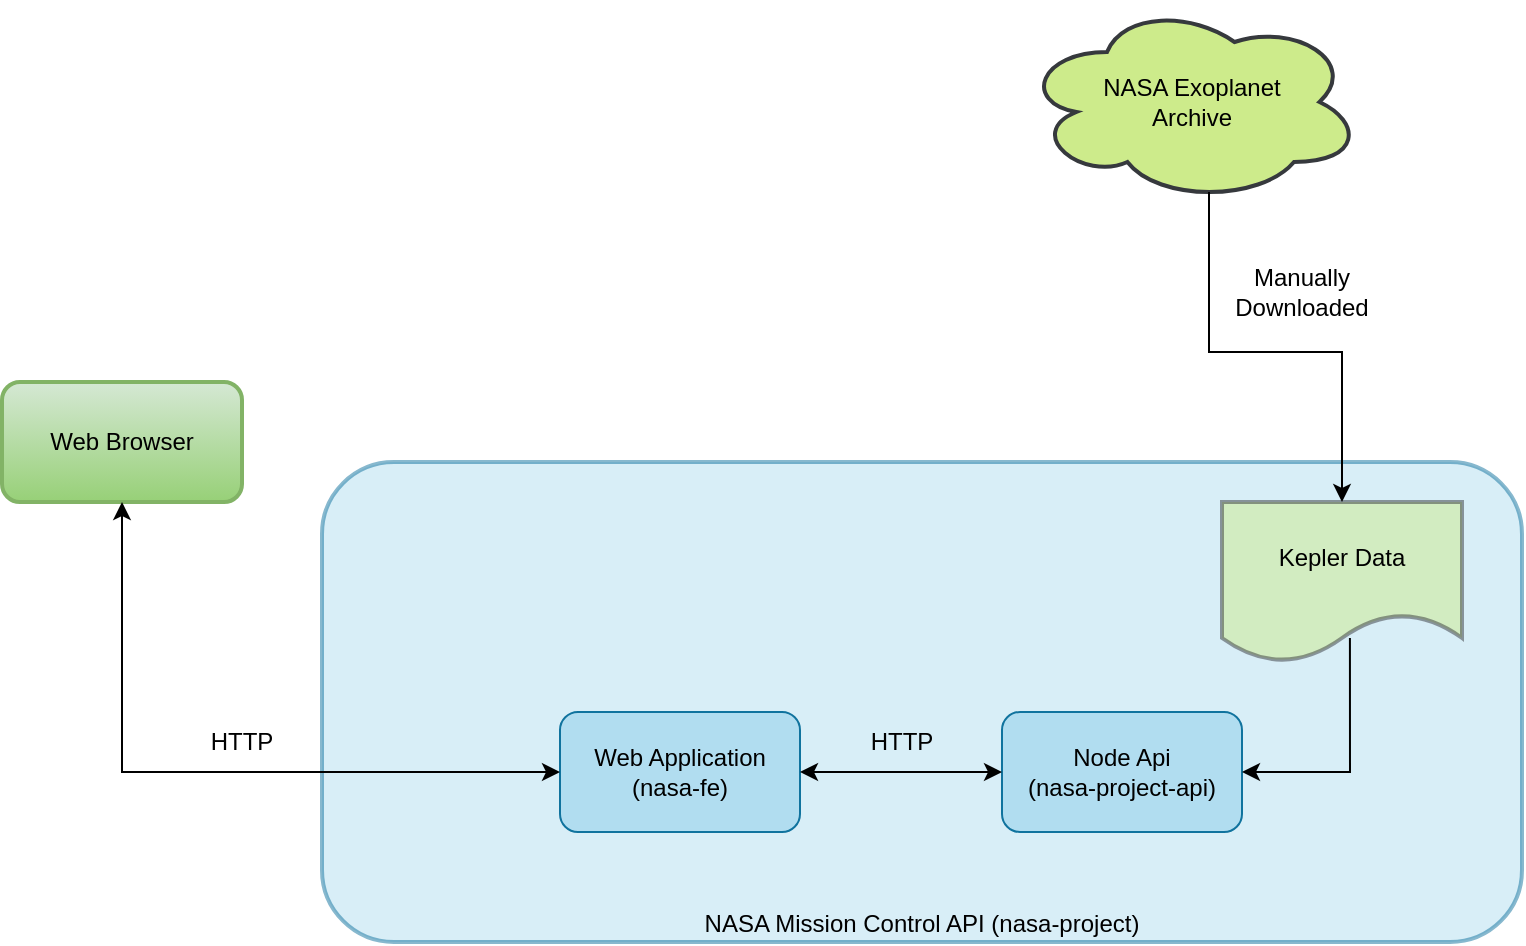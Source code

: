 <mxfile>
    <diagram id="JVeWHsNLFMFzitQ6XYen" name="Page-1">
        <mxGraphModel dx="2596" dy="800" grid="1" gridSize="10" guides="1" tooltips="1" connect="1" arrows="1" fold="1" page="1" pageScale="1" pageWidth="850" pageHeight="1100" background="#FFFFFF" math="0" shadow="0">
            <root>
                <mxCell id="0"/>
                <mxCell id="1" parent="0"/>
                <mxCell id="azna6x-sTTsmz5Hnr_kx-3" value="NASA Mission Control API (nasa-project)" style="rounded=1;whiteSpace=wrap;html=1;fillColor=#b1ddf0;strokeColor=#10739e;align=center;verticalAlign=bottom;opacity=50;strokeWidth=2;" parent="1" vertex="1">
                    <mxGeometry x="200" y="440" width="600" height="240" as="geometry"/>
                </mxCell>
                <mxCell id="azna6x-sTTsmz5Hnr_kx-5" value="&lt;font color=&quot;#000000&quot;&gt;Web Application&lt;br&gt;(nasa-fe)&lt;/font&gt;" style="rounded=1;whiteSpace=wrap;html=1;fillColor=#b1ddf0;strokeColor=#10739e;" parent="1" vertex="1">
                    <mxGeometry x="319" y="565" width="120" height="60" as="geometry"/>
                </mxCell>
                <mxCell id="azna6x-sTTsmz5Hnr_kx-6" value="&lt;font color=&quot;#000000&quot;&gt;Node Api&lt;br&gt;(nasa-project-api)&lt;/font&gt;" style="rounded=1;whiteSpace=wrap;html=1;fillColor=#b1ddf0;strokeColor=#10739e;" parent="1" vertex="1">
                    <mxGeometry x="540" y="565" width="120" height="60" as="geometry"/>
                </mxCell>
                <mxCell id="azna6x-sTTsmz5Hnr_kx-14" value="" style="endArrow=classic;startArrow=classic;html=1;rounded=0;exitX=1;exitY=0.5;exitDx=0;exitDy=0;entryX=0;entryY=0.5;entryDx=0;entryDy=0;strokeColor=#000000;" parent="1" source="azna6x-sTTsmz5Hnr_kx-5" target="azna6x-sTTsmz5Hnr_kx-6" edge="1">
                    <mxGeometry width="50" height="50" relative="1" as="geometry">
                        <mxPoint x="440" y="620" as="sourcePoint"/>
                        <mxPoint x="490" y="570" as="targetPoint"/>
                    </mxGeometry>
                </mxCell>
                <mxCell id="azna6x-sTTsmz5Hnr_kx-18" value="&lt;font color=&quot;#000000&quot;&gt;Web Browser&lt;/font&gt;" style="rounded=1;whiteSpace=wrap;html=1;strokeWidth=2;fillColor=#d5e8d4;strokeColor=#82b366;gradientColor=#97d077;" parent="1" vertex="1">
                    <mxGeometry x="40" y="400" width="120" height="60" as="geometry"/>
                </mxCell>
                <mxCell id="azna6x-sTTsmz5Hnr_kx-20" value="" style="endArrow=classic;startArrow=classic;html=1;rounded=0;entryX=0.5;entryY=1;entryDx=0;entryDy=0;exitX=0;exitY=0.5;exitDx=0;exitDy=0;edgeStyle=orthogonalEdgeStyle;strokeColor=#000000;" parent="1" source="azna6x-sTTsmz5Hnr_kx-5" target="azna6x-sTTsmz5Hnr_kx-18" edge="1">
                    <mxGeometry width="50" height="50" relative="1" as="geometry">
                        <mxPoint x="400" y="780" as="sourcePoint"/>
                        <mxPoint x="450" y="730" as="targetPoint"/>
                    </mxGeometry>
                </mxCell>
                <mxCell id="azna6x-sTTsmz5Hnr_kx-21" value="&lt;font color=&quot;#000000&quot;&gt;HTTP&lt;/font&gt;" style="text;html=1;strokeColor=none;fillColor=none;align=center;verticalAlign=middle;whiteSpace=wrap;rounded=0;opacity=50;" parent="1" vertex="1">
                    <mxGeometry x="130" y="565" width="60" height="30" as="geometry"/>
                </mxCell>
                <mxCell id="azna6x-sTTsmz5Hnr_kx-22" value="&lt;font color=&quot;#000000&quot;&gt;HTTP&lt;/font&gt;" style="text;html=1;strokeColor=none;fillColor=none;align=center;verticalAlign=middle;whiteSpace=wrap;rounded=0;opacity=50;" parent="1" vertex="1">
                    <mxGeometry x="460" y="565" width="60" height="30" as="geometry"/>
                </mxCell>
                <mxCell id="azna6x-sTTsmz5Hnr_kx-23" value="&lt;font color=&quot;#000000&quot;&gt;NASA Exoplanet&lt;br&gt;Archive&lt;/font&gt;" style="ellipse;shape=cloud;whiteSpace=wrap;html=1;rounded=1;strokeWidth=2;fillColor=#cdeb8b;strokeColor=#36393d;" parent="1" vertex="1">
                    <mxGeometry x="550" y="210" width="170" height="100" as="geometry"/>
                </mxCell>
                <mxCell id="azna6x-sTTsmz5Hnr_kx-24" value="&lt;font color=&quot;#000000&quot;&gt;Kepler Data&lt;/font&gt;" style="shape=document;whiteSpace=wrap;html=1;boundedLbl=1;rounded=1;strokeWidth=2;opacity=50;fillColor=#cdeb8b;strokeColor=#36393d;" parent="1" vertex="1">
                    <mxGeometry x="650" y="460" width="120" height="80" as="geometry"/>
                </mxCell>
                <mxCell id="azna6x-sTTsmz5Hnr_kx-26" value="" style="endArrow=classic;html=1;rounded=0;entryX=0.5;entryY=0;entryDx=0;entryDy=0;exitX=0.55;exitY=0.95;exitDx=0;exitDy=0;exitPerimeter=0;edgeStyle=orthogonalEdgeStyle;strokeColor=#000000;" parent="1" source="azna6x-sTTsmz5Hnr_kx-23" target="azna6x-sTTsmz5Hnr_kx-24" edge="1">
                    <mxGeometry width="50" height="50" relative="1" as="geometry">
                        <mxPoint x="400" y="770" as="sourcePoint"/>
                        <mxPoint x="450" y="720" as="targetPoint"/>
                    </mxGeometry>
                </mxCell>
                <mxCell id="azna6x-sTTsmz5Hnr_kx-27" value="" style="endArrow=classic;html=1;rounded=0;exitX=0.533;exitY=0.85;exitDx=0;exitDy=0;exitPerimeter=0;entryX=1;entryY=0.5;entryDx=0;entryDy=0;edgeStyle=orthogonalEdgeStyle;strokeColor=#000000;" parent="1" source="azna6x-sTTsmz5Hnr_kx-24" target="azna6x-sTTsmz5Hnr_kx-6" edge="1">
                    <mxGeometry width="50" height="50" relative="1" as="geometry">
                        <mxPoint x="400" y="770" as="sourcePoint"/>
                        <mxPoint x="450" y="720" as="targetPoint"/>
                    </mxGeometry>
                </mxCell>
                <mxCell id="azna6x-sTTsmz5Hnr_kx-28" value="&lt;font color=&quot;#000000&quot;&gt;Manually Downloaded&lt;/font&gt;" style="text;html=1;strokeColor=none;fillColor=none;align=center;verticalAlign=middle;whiteSpace=wrap;rounded=0;opacity=50;" parent="1" vertex="1">
                    <mxGeometry x="660" y="340" width="60" height="30" as="geometry"/>
                </mxCell>
            </root>
        </mxGraphModel>
    </diagram>
</mxfile>